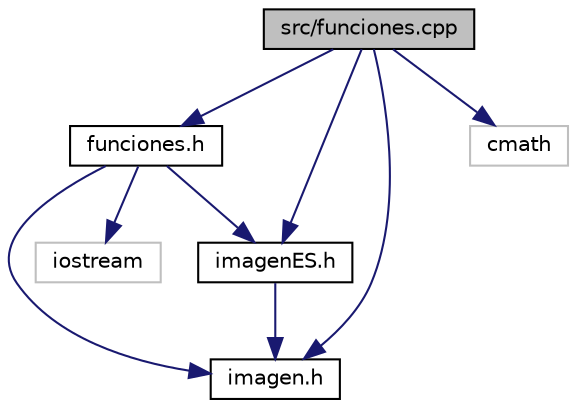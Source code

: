 digraph "src/funciones.cpp"
{
  edge [fontname="Helvetica",fontsize="10",labelfontname="Helvetica",labelfontsize="10"];
  node [fontname="Helvetica",fontsize="10",shape=record];
  Node0 [label="src/funciones.cpp",height=0.2,width=0.4,color="black", fillcolor="grey75", style="filled", fontcolor="black"];
  Node0 -> Node1 [color="midnightblue",fontsize="10",style="solid"];
  Node1 [label="funciones.h",height=0.2,width=0.4,color="black", fillcolor="white", style="filled",URL="$funciones_8h.html",tooltip="Fichero de cabecera para las funciones que modifican imagenes. "];
  Node1 -> Node2 [color="midnightblue",fontsize="10",style="solid"];
  Node2 [label="imagen.h",height=0.2,width=0.4,color="black", fillcolor="white", style="filled",URL="$imagen_8h.html",tooltip="Fichero de cabecera asociado del T.D.A. Imagen. "];
  Node1 -> Node3 [color="midnightblue",fontsize="10",style="solid"];
  Node3 [label="imagenES.h",height=0.2,width=0.4,color="black", fillcolor="white", style="filled",URL="$imagenES_8h.html",tooltip="Fichero cabecera para la E/S de im�genes. "];
  Node3 -> Node2 [color="midnightblue",fontsize="10",style="solid"];
  Node1 -> Node4 [color="midnightblue",fontsize="10",style="solid"];
  Node4 [label="iostream",height=0.2,width=0.4,color="grey75", fillcolor="white", style="filled"];
  Node0 -> Node2 [color="midnightblue",fontsize="10",style="solid"];
  Node0 -> Node3 [color="midnightblue",fontsize="10",style="solid"];
  Node0 -> Node5 [color="midnightblue",fontsize="10",style="solid"];
  Node5 [label="cmath",height=0.2,width=0.4,color="grey75", fillcolor="white", style="filled"];
}
